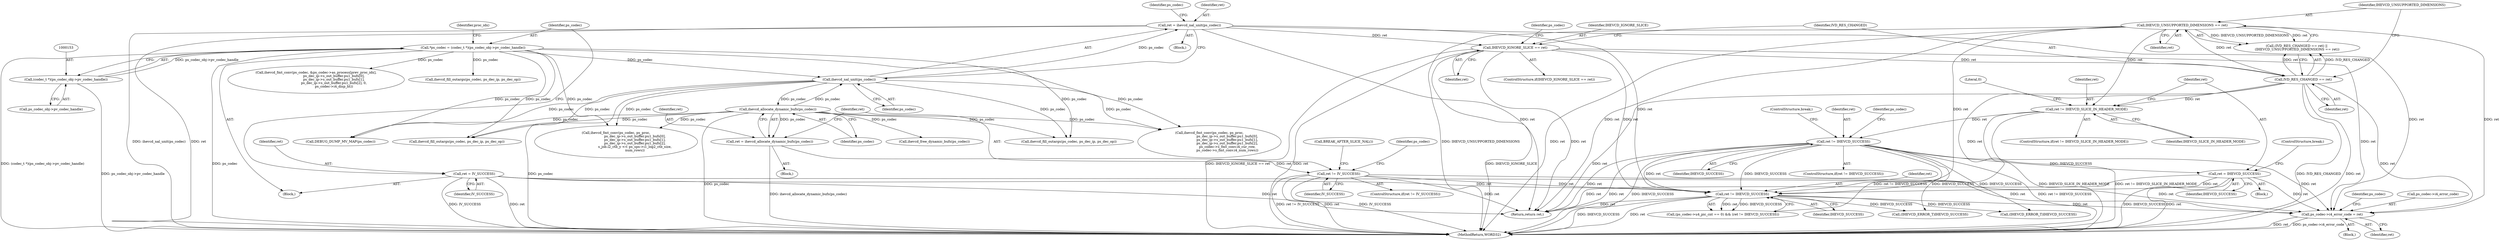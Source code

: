 digraph "0_Android_a33f6725d7e9f92330f995ce2dcf4faa33f6433f@pointer" {
"1001226" [label="(Call,ps_codec->i4_error_code = ret)"];
"1001222" [label="(Call,ret != IHEVCD_SUCCESS)"];
"1001155" [label="(Call,ret != IHEVCD_SUCCESS)"];
"1001119" [label="(Call,ret != IHEVCD_SLICE_IN_HEADER_MODE)"];
"1001113" [label="(Call,IHEVCD_UNSUPPORTED_DIMENSIONS == ret)"];
"1001110" [label="(Call,IVD_RES_CHANGED == ret)"];
"1001074" [label="(Call,IHEVCD_IGNORE_SLICE == ret)"];
"1000972" [label="(Call,ret = ihevcd_nal_unit(ps_codec))"];
"1000974" [label="(Call,ihevcd_nal_unit(ps_codec))"];
"1000150" [label="(Call,*ps_codec = (codec_t *)(ps_codec_obj->pv_codec_handle))"];
"1000152" [label="(Call,(codec_t *)(ps_codec_obj->pv_codec_handle))"];
"1001186" [label="(Call,ihevcd_allocate_dynamic_bufs(ps_codec))"];
"1001189" [label="(Call,ret != IV_SUCCESS)"];
"1001184" [label="(Call,ret = ihevcd_allocate_dynamic_bufs(ps_codec))"];
"1001168" [label="(Call,ret = IHEVCD_SUCCESS)"];
"1000146" [label="(Call,ret = IV_SUCCESS)"];
"1000154" [label="(Call,ps_codec_obj->pv_codec_handle)"];
"1001427" [label="(Call,(IHEVCD_ERROR_T)IHEVCD_SUCCESS)"];
"1001184" [label="(Call,ret = ihevcd_allocate_dynamic_bufs(ps_codec))"];
"1000146" [label="(Call,ret = IV_SUCCESS)"];
"1001074" [label="(Call,IHEVCD_IGNORE_SLICE == ret)"];
"1001113" [label="(Call,IHEVCD_UNSUPPORTED_DIMENSIONS == ret)"];
"1001081" [label="(Identifier,ps_codec)"];
"1001216" [label="(Call,(ps_codec->u4_pic_cnt == 0) && (ret != IHEVCD_SUCCESS))"];
"1001073" [label="(ControlStructure,if(IHEVCD_IGNORE_SLICE == ret))"];
"1001170" [label="(Identifier,IHEVCD_SUCCESS)"];
"1000161" [label="(Identifier,proc_idx)"];
"1001126" [label="(Literal,0)"];
"1001232" [label="(Identifier,ps_codec)"];
"1001182" [label="(Block,)"];
"1001191" [label="(Identifier,IV_SUCCESS)"];
"1000148" [label="(Identifier,IV_SUCCESS)"];
"1001222" [label="(Call,ret != IHEVCD_SUCCESS)"];
"1001158" [label="(ControlStructure,break;)"];
"1001114" [label="(Identifier,IHEVCD_UNSUPPORTED_DIMENSIONS)"];
"1001186" [label="(Call,ihevcd_allocate_dynamic_bufs(ps_codec))"];
"1001231" [label="(Call,ihevcd_fill_outargs(ps_codec, ps_dec_ip, ps_dec_op))"];
"1000150" [label="(Call,*ps_codec = (codec_t *)(ps_codec_obj->pv_codec_handle))"];
"1000144" [label="(Block,)"];
"1000151" [label="(Identifier,ps_codec)"];
"1001076" [label="(Identifier,ret)"];
"1001226" [label="(Call,ps_codec->i4_error_code = ret)"];
"1001120" [label="(Identifier,ret)"];
"1000979" [label="(Identifier,ps_codec)"];
"1001121" [label="(Identifier,IHEVCD_SLICE_IN_HEADER_MODE)"];
"1000147" [label="(Identifier,ret)"];
"1001225" [label="(Block,)"];
"1001162" [label="(Identifier,ps_codec)"];
"1001224" [label="(Identifier,IHEVCD_SUCCESS)"];
"1001154" [label="(ControlStructure,if(ret != IHEVCD_SUCCESS))"];
"1001075" [label="(Identifier,IHEVCD_IGNORE_SLICE)"];
"1000545" [label="(Call,ihevcd_fmt_conv(ps_codec, &ps_codec->as_process[prev_proc_idx],\n                                  ps_dec_ip->s_out_buffer.pu1_bufs[0],\n                                  ps_dec_ip->s_out_buffer.pu1_bufs[1],\n                                  ps_dec_ip->s_out_buffer.pu1_bufs[2], 0,\n                                  ps_codec->i4_disp_ht))"];
"1001187" [label="(Identifier,ps_codec)"];
"1001227" [label="(Call,ps_codec->i4_error_code)"];
"1001377" [label="(Call,(IHEVCD_ERROR_T)IHEVCD_SUCCESS)"];
"1001118" [label="(ControlStructure,if(ret != IHEVCD_SLICE_IN_HEADER_MODE))"];
"1001188" [label="(ControlStructure,if(ret != IV_SUCCESS))"];
"1001906" [label="(MethodReturn,WORD32)"];
"1001110" [label="(Call,IVD_RES_CHANGED == ret)"];
"1001168" [label="(Call,ret = IHEVCD_SUCCESS)"];
"1001530" [label="(Call,ihevcd_fmt_conv(ps_codec, ps_proc,\n                                    ps_dec_ip->s_out_buffer.pu1_bufs[0],\n                                    ps_dec_ip->s_out_buffer.pu1_bufs[1],\n                                    ps_dec_ip->s_out_buffer.pu1_bufs[2],\n                                    s_job.i2_ctb_y << ps_sps->i1_log2_ctb_size,\n                                    num_rows))"];
"1001185" [label="(Identifier,ret)"];
"1001119" [label="(Call,ret != IHEVCD_SLICE_IN_HEADER_MODE)"];
"1001157" [label="(Identifier,IHEVCD_SUCCESS)"];
"1001189" [label="(Call,ret != IV_SUCCESS)"];
"1001155" [label="(Call,ret != IHEVCD_SUCCESS)"];
"1001112" [label="(Identifier,ret)"];
"1001823" [label="(Call,ihevcd_fill_outargs(ps_codec, ps_dec_ip, ps_dec_op))"];
"1001115" [label="(Identifier,ret)"];
"1001194" [label="(Identifier,ps_codec)"];
"1000588" [label="(Call,ihevcd_fill_outargs(ps_codec, ps_dec_ip, ps_dec_op))"];
"1001214" [label="(Call,BREAK_AFTER_SLICE_NAL())"];
"1001230" [label="(Identifier,ret)"];
"1001904" [label="(Return,return ret;)"];
"1000973" [label="(Identifier,ret)"];
"1001111" [label="(Identifier,IVD_RES_CHANGED)"];
"1000975" [label="(Identifier,ps_codec)"];
"1001190" [label="(Identifier,ret)"];
"1001169" [label="(Identifier,ret)"];
"1001109" [label="(Call,(IVD_RES_CHANGED == ret) ||\n (IHEVCD_UNSUPPORTED_DIMENSIONS == ret))"];
"1000152" [label="(Call,(codec_t *)(ps_codec_obj->pv_codec_handle))"];
"1001223" [label="(Identifier,ret)"];
"1001156" [label="(Identifier,ret)"];
"1000788" [label="(Block,)"];
"1001637" [label="(Call,ihevcd_fmt_conv(ps_codec, ps_proc,\n                                  ps_dec_ip->s_out_buffer.pu1_bufs[0],\n                                  ps_dec_ip->s_out_buffer.pu1_bufs[1],\n                                  ps_dec_ip->s_out_buffer.pu1_bufs[2],\n                                  ps_codec->s_fmt_conv.i4_cur_row,\n                                  ps_codec->s_fmt_conv.i4_num_rows))"];
"1001682" [label="(Call,DEBUG_DUMP_MV_MAP(ps_codec))"];
"1001167" [label="(Block,)"];
"1000972" [label="(Call,ret = ihevcd_nal_unit(ps_codec))"];
"1001193" [label="(Call,ihevcd_free_dynamic_bufs(ps_codec))"];
"1000974" [label="(Call,ihevcd_nal_unit(ps_codec))"];
"1001171" [label="(ControlStructure,break;)"];
"1001226" -> "1001225"  [label="AST: "];
"1001226" -> "1001230"  [label="CFG: "];
"1001227" -> "1001226"  [label="AST: "];
"1001230" -> "1001226"  [label="AST: "];
"1001232" -> "1001226"  [label="CFG: "];
"1001226" -> "1001906"  [label="DDG: ret"];
"1001226" -> "1001906"  [label="DDG: ps_codec->i4_error_code"];
"1001222" -> "1001226"  [label="DDG: ret"];
"1001155" -> "1001226"  [label="DDG: ret"];
"1001189" -> "1001226"  [label="DDG: ret"];
"1001168" -> "1001226"  [label="DDG: ret"];
"1001074" -> "1001226"  [label="DDG: ret"];
"1000146" -> "1001226"  [label="DDG: ret"];
"1001110" -> "1001226"  [label="DDG: ret"];
"1000972" -> "1001226"  [label="DDG: ret"];
"1001113" -> "1001226"  [label="DDG: ret"];
"1001222" -> "1001216"  [label="AST: "];
"1001222" -> "1001224"  [label="CFG: "];
"1001223" -> "1001222"  [label="AST: "];
"1001224" -> "1001222"  [label="AST: "];
"1001216" -> "1001222"  [label="CFG: "];
"1001222" -> "1001906"  [label="DDG: ret"];
"1001222" -> "1001906"  [label="DDG: IHEVCD_SUCCESS"];
"1001222" -> "1001216"  [label="DDG: ret"];
"1001222" -> "1001216"  [label="DDG: IHEVCD_SUCCESS"];
"1001155" -> "1001222"  [label="DDG: ret"];
"1001155" -> "1001222"  [label="DDG: IHEVCD_SUCCESS"];
"1001189" -> "1001222"  [label="DDG: ret"];
"1001168" -> "1001222"  [label="DDG: ret"];
"1001074" -> "1001222"  [label="DDG: ret"];
"1000146" -> "1001222"  [label="DDG: ret"];
"1001110" -> "1001222"  [label="DDG: ret"];
"1000972" -> "1001222"  [label="DDG: ret"];
"1001113" -> "1001222"  [label="DDG: ret"];
"1001222" -> "1001377"  [label="DDG: IHEVCD_SUCCESS"];
"1001222" -> "1001427"  [label="DDG: IHEVCD_SUCCESS"];
"1001222" -> "1001904"  [label="DDG: ret"];
"1001155" -> "1001154"  [label="AST: "];
"1001155" -> "1001157"  [label="CFG: "];
"1001156" -> "1001155"  [label="AST: "];
"1001157" -> "1001155"  [label="AST: "];
"1001158" -> "1001155"  [label="CFG: "];
"1001162" -> "1001155"  [label="CFG: "];
"1001155" -> "1001906"  [label="DDG: ret != IHEVCD_SUCCESS"];
"1001155" -> "1001906"  [label="DDG: ret"];
"1001155" -> "1001906"  [label="DDG: IHEVCD_SUCCESS"];
"1001119" -> "1001155"  [label="DDG: ret"];
"1001155" -> "1001168"  [label="DDG: IHEVCD_SUCCESS"];
"1001155" -> "1001216"  [label="DDG: ret != IHEVCD_SUCCESS"];
"1001155" -> "1001377"  [label="DDG: IHEVCD_SUCCESS"];
"1001155" -> "1001427"  [label="DDG: IHEVCD_SUCCESS"];
"1001155" -> "1001904"  [label="DDG: ret"];
"1001119" -> "1001118"  [label="AST: "];
"1001119" -> "1001121"  [label="CFG: "];
"1001120" -> "1001119"  [label="AST: "];
"1001121" -> "1001119"  [label="AST: "];
"1001126" -> "1001119"  [label="CFG: "];
"1001169" -> "1001119"  [label="CFG: "];
"1001119" -> "1001906"  [label="DDG: IHEVCD_SLICE_IN_HEADER_MODE"];
"1001119" -> "1001906"  [label="DDG: ret != IHEVCD_SLICE_IN_HEADER_MODE"];
"1001113" -> "1001119"  [label="DDG: ret"];
"1001110" -> "1001119"  [label="DDG: ret"];
"1001113" -> "1001109"  [label="AST: "];
"1001113" -> "1001115"  [label="CFG: "];
"1001114" -> "1001113"  [label="AST: "];
"1001115" -> "1001113"  [label="AST: "];
"1001109" -> "1001113"  [label="CFG: "];
"1001113" -> "1001906"  [label="DDG: IHEVCD_UNSUPPORTED_DIMENSIONS"];
"1001113" -> "1001906"  [label="DDG: ret"];
"1001113" -> "1001109"  [label="DDG: IHEVCD_UNSUPPORTED_DIMENSIONS"];
"1001113" -> "1001109"  [label="DDG: ret"];
"1001110" -> "1001113"  [label="DDG: ret"];
"1001113" -> "1001904"  [label="DDG: ret"];
"1001110" -> "1001109"  [label="AST: "];
"1001110" -> "1001112"  [label="CFG: "];
"1001111" -> "1001110"  [label="AST: "];
"1001112" -> "1001110"  [label="AST: "];
"1001114" -> "1001110"  [label="CFG: "];
"1001109" -> "1001110"  [label="CFG: "];
"1001110" -> "1001906"  [label="DDG: IVD_RES_CHANGED"];
"1001110" -> "1001906"  [label="DDG: ret"];
"1001110" -> "1001109"  [label="DDG: IVD_RES_CHANGED"];
"1001110" -> "1001109"  [label="DDG: ret"];
"1001074" -> "1001110"  [label="DDG: ret"];
"1001110" -> "1001904"  [label="DDG: ret"];
"1001074" -> "1001073"  [label="AST: "];
"1001074" -> "1001076"  [label="CFG: "];
"1001075" -> "1001074"  [label="AST: "];
"1001076" -> "1001074"  [label="AST: "];
"1001081" -> "1001074"  [label="CFG: "];
"1001111" -> "1001074"  [label="CFG: "];
"1001074" -> "1001906"  [label="DDG: IHEVCD_IGNORE_SLICE"];
"1001074" -> "1001906"  [label="DDG: IHEVCD_IGNORE_SLICE == ret"];
"1001074" -> "1001906"  [label="DDG: ret"];
"1000972" -> "1001074"  [label="DDG: ret"];
"1001074" -> "1001904"  [label="DDG: ret"];
"1000972" -> "1000788"  [label="AST: "];
"1000972" -> "1000974"  [label="CFG: "];
"1000973" -> "1000972"  [label="AST: "];
"1000974" -> "1000972"  [label="AST: "];
"1000979" -> "1000972"  [label="CFG: "];
"1000972" -> "1001906"  [label="DDG: ihevcd_nal_unit(ps_codec)"];
"1000972" -> "1001906"  [label="DDG: ret"];
"1000974" -> "1000972"  [label="DDG: ps_codec"];
"1000972" -> "1001904"  [label="DDG: ret"];
"1000974" -> "1000975"  [label="CFG: "];
"1000975" -> "1000974"  [label="AST: "];
"1000974" -> "1001906"  [label="DDG: ps_codec"];
"1000150" -> "1000974"  [label="DDG: ps_codec"];
"1001186" -> "1000974"  [label="DDG: ps_codec"];
"1000974" -> "1001186"  [label="DDG: ps_codec"];
"1000974" -> "1001231"  [label="DDG: ps_codec"];
"1000974" -> "1001530"  [label="DDG: ps_codec"];
"1000974" -> "1001637"  [label="DDG: ps_codec"];
"1000974" -> "1001682"  [label="DDG: ps_codec"];
"1000974" -> "1001823"  [label="DDG: ps_codec"];
"1000150" -> "1000144"  [label="AST: "];
"1000150" -> "1000152"  [label="CFG: "];
"1000151" -> "1000150"  [label="AST: "];
"1000152" -> "1000150"  [label="AST: "];
"1000161" -> "1000150"  [label="CFG: "];
"1000150" -> "1001906"  [label="DDG: ps_codec"];
"1000150" -> "1001906"  [label="DDG: (codec_t *)(ps_codec_obj->pv_codec_handle)"];
"1000152" -> "1000150"  [label="DDG: ps_codec_obj->pv_codec_handle"];
"1000150" -> "1000545"  [label="DDG: ps_codec"];
"1000150" -> "1000588"  [label="DDG: ps_codec"];
"1000150" -> "1001231"  [label="DDG: ps_codec"];
"1000150" -> "1001530"  [label="DDG: ps_codec"];
"1000150" -> "1001637"  [label="DDG: ps_codec"];
"1000150" -> "1001682"  [label="DDG: ps_codec"];
"1000150" -> "1001823"  [label="DDG: ps_codec"];
"1000152" -> "1000154"  [label="CFG: "];
"1000153" -> "1000152"  [label="AST: "];
"1000154" -> "1000152"  [label="AST: "];
"1000152" -> "1001906"  [label="DDG: ps_codec_obj->pv_codec_handle"];
"1001186" -> "1001184"  [label="AST: "];
"1001186" -> "1001187"  [label="CFG: "];
"1001187" -> "1001186"  [label="AST: "];
"1001184" -> "1001186"  [label="CFG: "];
"1001186" -> "1001906"  [label="DDG: ps_codec"];
"1001186" -> "1001184"  [label="DDG: ps_codec"];
"1001186" -> "1001193"  [label="DDG: ps_codec"];
"1001186" -> "1001231"  [label="DDG: ps_codec"];
"1001186" -> "1001530"  [label="DDG: ps_codec"];
"1001186" -> "1001637"  [label="DDG: ps_codec"];
"1001186" -> "1001682"  [label="DDG: ps_codec"];
"1001186" -> "1001823"  [label="DDG: ps_codec"];
"1001189" -> "1001188"  [label="AST: "];
"1001189" -> "1001191"  [label="CFG: "];
"1001190" -> "1001189"  [label="AST: "];
"1001191" -> "1001189"  [label="AST: "];
"1001194" -> "1001189"  [label="CFG: "];
"1001214" -> "1001189"  [label="CFG: "];
"1001189" -> "1001906"  [label="DDG: ret != IV_SUCCESS"];
"1001189" -> "1001906"  [label="DDG: ret"];
"1001189" -> "1001906"  [label="DDG: IV_SUCCESS"];
"1001184" -> "1001189"  [label="DDG: ret"];
"1001189" -> "1001904"  [label="DDG: ret"];
"1001184" -> "1001182"  [label="AST: "];
"1001185" -> "1001184"  [label="AST: "];
"1001190" -> "1001184"  [label="CFG: "];
"1001184" -> "1001906"  [label="DDG: ihevcd_allocate_dynamic_bufs(ps_codec)"];
"1001168" -> "1001167"  [label="AST: "];
"1001168" -> "1001170"  [label="CFG: "];
"1001169" -> "1001168"  [label="AST: "];
"1001170" -> "1001168"  [label="AST: "];
"1001171" -> "1001168"  [label="CFG: "];
"1001168" -> "1001906"  [label="DDG: IHEVCD_SUCCESS"];
"1001168" -> "1001906"  [label="DDG: ret"];
"1001168" -> "1001904"  [label="DDG: ret"];
"1000146" -> "1000144"  [label="AST: "];
"1000146" -> "1000148"  [label="CFG: "];
"1000147" -> "1000146"  [label="AST: "];
"1000148" -> "1000146"  [label="AST: "];
"1000151" -> "1000146"  [label="CFG: "];
"1000146" -> "1001906"  [label="DDG: IV_SUCCESS"];
"1000146" -> "1001906"  [label="DDG: ret"];
"1000146" -> "1001904"  [label="DDG: ret"];
}

